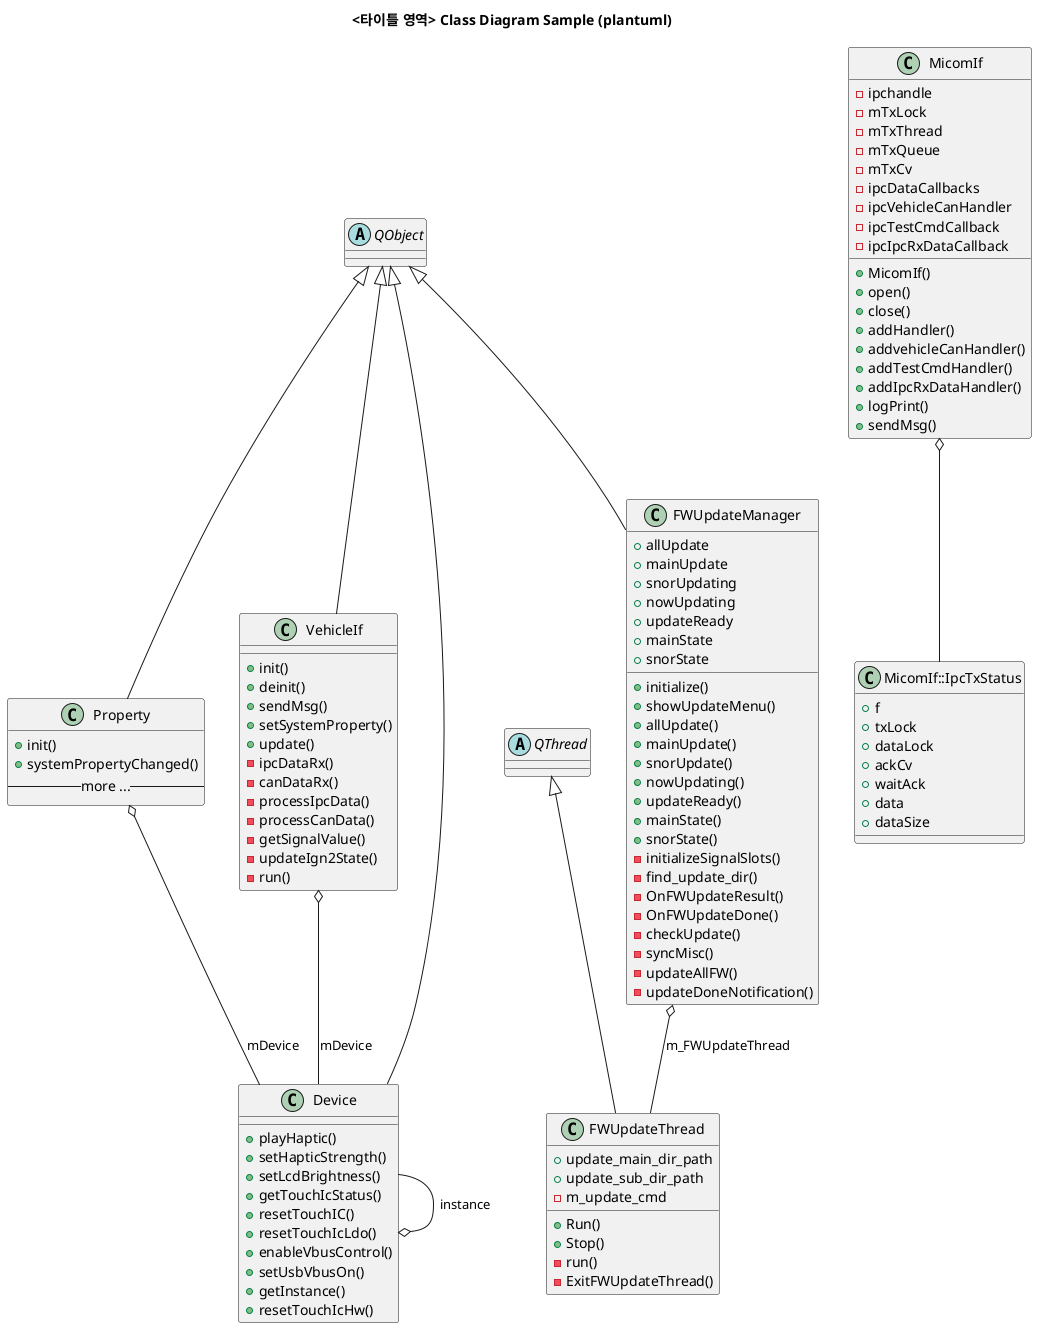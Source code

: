 @startuml

title <타이틀 영역> Class Diagram Sample (plantuml)

abstract class QObject
abstract class QThread

QObject <|-- Device
QObject <|-- FWUpdateManager
QThread <|-- FWUpdateThread
FWUpdateManager o-- FWUpdateThread : m_FWUpdateThread

class MicomIf::IpcTxStatus {
+ f
+ txLock
+ dataLock
+ ackCv
+ waitAck
+ data
+ dataSize   
}

class MicomIf {
- ipchandle
- mTxLock
- mTxThread
- mTxQueue
- mTxCv
- ipcDataCallbacks
- ipcVehicleCanHandler
- ipcTestCmdCallback
- ipcIpcRxDataCallback
+ MicomIf()
+ open()
+ close()
+ addHandler()
+ addvehicleCanHandler()
+ addTestCmdHandler()
+ addIpcRxDataHandler()
+ logPrint()
+ sendMsg()
}

MicomIf o-- MicomIf::IpcTxStatus 


class Property {
+ init()
+ systemPropertyChanged()
-- more ... --
}

QObject <|-- Property
Property o-- Device : mDevice

class Device {
+ playHaptic()
+ setHapticStrength()
+ setLcdBrightness()
+ getTouchIcStatus()
+ resetTouchIC()
+ resetTouchIcLdo()
+ enableVbusControl()
+ setUsbVbusOn()
+ getInstance()
+ resetTouchIcHw()    
}

Device --o Device : instance

class VehicleIf {
+ init()
+ deinit()
+ sendMsg()
+ setSystemProperty()
+ update()
- ipcDataRx()
- canDataRx()
- processIpcData()
- processCanData()
- getSignalValue()
- updateIgn2State()
- run()
}

QObject <|-- VehicleIf
VehicleIf o-- Device : mDevice


class FWUpdateThread {
 + update_main_dir_path
 + update_sub_dir_path
 - m_update_cmd
 + Run()   
 + Stop()
 - run()
 - ExitFWUpdateThread()
}

class FWUpdateManager {
+ allUpdate
+ mainUpdate
+ snorUpdating
+ nowUpdating
+ updateReady
+ mainState
+ snorState
+ initialize()
+ showUpdateMenu()
+ allUpdate()
+ mainUpdate()
+ snorUpdate()
+ nowUpdating()
+ updateReady()
+ mainState()
+ snorState()
- initializeSignalSlots()
- find_update_dir()
- OnFWUpdateResult()
- OnFWUpdateDone()
- checkUpdate()
- syncMisc()
- updateAllFW()
- updateDoneNotification()
}

newpage  

class qt_meta_stringdata_Device {
+ data
+ stringdata()
}

class qt_meta_stringdata_FWUpdateManager_t {
+ data
+ stringdata()
}

class qt_meta_stringdata_FWUpdateThread_t {
+ data
+ stringdata()
}

class qt_meta_stringdata_Property_t {
+ data
+ stringdata()
}

class qt_meta_stringdata_VehicleIf_t {
+ data
+ stringdata
}

class stIPC_msg {
    + cmd1
    + cmd2
    + length
    + data
}

class TestCmd {
    + id
    + param
}

class Util {
    + Util()
    + printBuffer()
}

class Micomif::MicomData {

}

class Micomif::IpcData {

}

class MicomIf::CanData {
+ netId
+ canId
+ length
+ payload    
}

class MicomIf::IpcData {
    + cmdId
    + ipcReady
    + aliveEn
    + ign2State
    + ignOffAction
    + mcuVersion
    + value
}

MicomIf::MicomData o-- Micomif::IpcData : +ipcData
MicomIf::MicomData o-- MicomIf::CanData : +can


class MicomIf::MicomMsg {
    + type
}

MicomIf::MicomMsg o-- MicomIf::MicomData : +data

class Property::__attribute__ {
    + frontIncarRaw
    + reserved1
    + frontStrWhIHeatSw
    + frontDrSeatHeatSW
    + frontDrSeatCoolSW
    + reserved2
    + frontPsSeatHeatSW
    + frontPsSeatCoolSW
    + frontMultiAutoHighSw
    + frontMultiAutoMidSw
    -- more --
}


class Property::Prodata {
    + processIpcData
    + ign2State
    + canPayload
    + value
}


newpage  

Property --> Device : getInstance

note bottom
Property/VehicleIf member functions and relationship with Device

Set Haptic Strength
main -> Property::systemPropertyChanged -> Device::setHapticStrength
Property::init -> Device::setHapticStrength

Haptic play
Property::playHaptic -> Device::platHaptic

Set Lcd brigthness
main -> Property::systemPropertyChanged -> Property::setLcdPower -> Device::setLcdBrightness
main -> Property::systemPropertyChanged -> Property::updateLcdBrightness -> Device::setLcdBrightness
main -> Property::systemPropertyChanged -> Property::setLcdBrightnessByAutoBright -> Property::setLcdBrightness 
     -> Device::setLcdBrightness - Property::updateLcdBrightness -> Device::setLcdBrightness
Property::lcdPowerOnByAfterBlower -> Device::setLcdBrightness    

Set USB Vbus On
Property::init -> Device::setUsbVbusOn

Enable Vbus Control
Property::init -> Device::enableVbusControl

end note 

VehicleIf --> Device : getInstance
note bottom
Get Touch IC Status
main -> VehicleIf::init -> VehicleIf::update -> Device::getTouchIcState

Reset Touch IC
main -> VehicleIf::init -> VehicleIf::update -> Device::resetTouchIC

Reset Touch IC HW
main -> VehicleIf::init -> VehicleIf::update -> Device::resetTouchIC -> Device::resetTouchIcHw

Reset TouchIc Ldo
main -> VehicleIf::init -> VehicleIf::update -> Device::resetTouchIC -> Device::resetTouchIcLdo

end note




@enduml